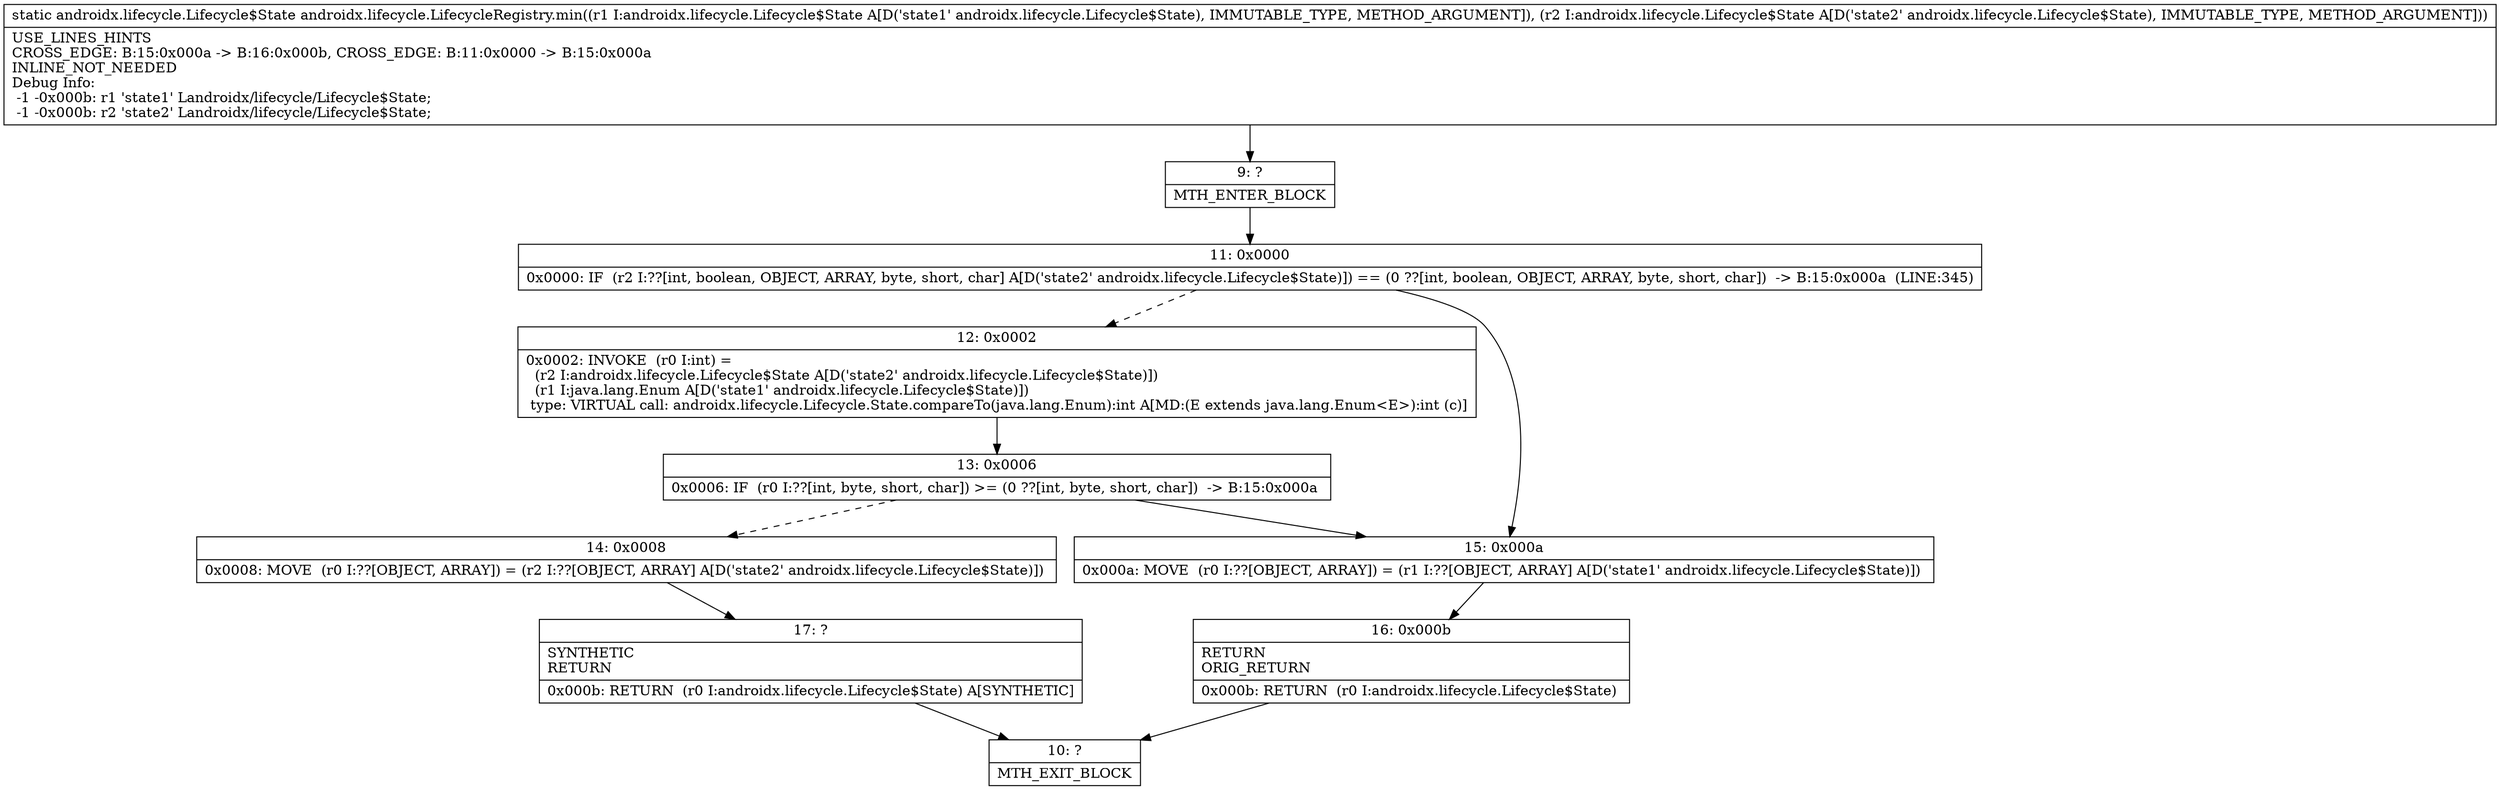 digraph "CFG forandroidx.lifecycle.LifecycleRegistry.min(Landroidx\/lifecycle\/Lifecycle$State;Landroidx\/lifecycle\/Lifecycle$State;)Landroidx\/lifecycle\/Lifecycle$State;" {
Node_9 [shape=record,label="{9\:\ ?|MTH_ENTER_BLOCK\l}"];
Node_11 [shape=record,label="{11\:\ 0x0000|0x0000: IF  (r2 I:??[int, boolean, OBJECT, ARRAY, byte, short, char] A[D('state2' androidx.lifecycle.Lifecycle$State)]) == (0 ??[int, boolean, OBJECT, ARRAY, byte, short, char])  \-\> B:15:0x000a  (LINE:345)\l}"];
Node_12 [shape=record,label="{12\:\ 0x0002|0x0002: INVOKE  (r0 I:int) = \l  (r2 I:androidx.lifecycle.Lifecycle$State A[D('state2' androidx.lifecycle.Lifecycle$State)])\l  (r1 I:java.lang.Enum A[D('state1' androidx.lifecycle.Lifecycle$State)])\l type: VIRTUAL call: androidx.lifecycle.Lifecycle.State.compareTo(java.lang.Enum):int A[MD:(E extends java.lang.Enum\<E\>):int (c)]\l}"];
Node_13 [shape=record,label="{13\:\ 0x0006|0x0006: IF  (r0 I:??[int, byte, short, char]) \>= (0 ??[int, byte, short, char])  \-\> B:15:0x000a \l}"];
Node_14 [shape=record,label="{14\:\ 0x0008|0x0008: MOVE  (r0 I:??[OBJECT, ARRAY]) = (r2 I:??[OBJECT, ARRAY] A[D('state2' androidx.lifecycle.Lifecycle$State)]) \l}"];
Node_17 [shape=record,label="{17\:\ ?|SYNTHETIC\lRETURN\l|0x000b: RETURN  (r0 I:androidx.lifecycle.Lifecycle$State) A[SYNTHETIC]\l}"];
Node_10 [shape=record,label="{10\:\ ?|MTH_EXIT_BLOCK\l}"];
Node_15 [shape=record,label="{15\:\ 0x000a|0x000a: MOVE  (r0 I:??[OBJECT, ARRAY]) = (r1 I:??[OBJECT, ARRAY] A[D('state1' androidx.lifecycle.Lifecycle$State)]) \l}"];
Node_16 [shape=record,label="{16\:\ 0x000b|RETURN\lORIG_RETURN\l|0x000b: RETURN  (r0 I:androidx.lifecycle.Lifecycle$State) \l}"];
MethodNode[shape=record,label="{static androidx.lifecycle.Lifecycle$State androidx.lifecycle.LifecycleRegistry.min((r1 I:androidx.lifecycle.Lifecycle$State A[D('state1' androidx.lifecycle.Lifecycle$State), IMMUTABLE_TYPE, METHOD_ARGUMENT]), (r2 I:androidx.lifecycle.Lifecycle$State A[D('state2' androidx.lifecycle.Lifecycle$State), IMMUTABLE_TYPE, METHOD_ARGUMENT]))  | USE_LINES_HINTS\lCROSS_EDGE: B:15:0x000a \-\> B:16:0x000b, CROSS_EDGE: B:11:0x0000 \-\> B:15:0x000a\lINLINE_NOT_NEEDED\lDebug Info:\l  \-1 \-0x000b: r1 'state1' Landroidx\/lifecycle\/Lifecycle$State;\l  \-1 \-0x000b: r2 'state2' Landroidx\/lifecycle\/Lifecycle$State;\l}"];
MethodNode -> Node_9;Node_9 -> Node_11;
Node_11 -> Node_12[style=dashed];
Node_11 -> Node_15;
Node_12 -> Node_13;
Node_13 -> Node_14[style=dashed];
Node_13 -> Node_15;
Node_14 -> Node_17;
Node_17 -> Node_10;
Node_15 -> Node_16;
Node_16 -> Node_10;
}

